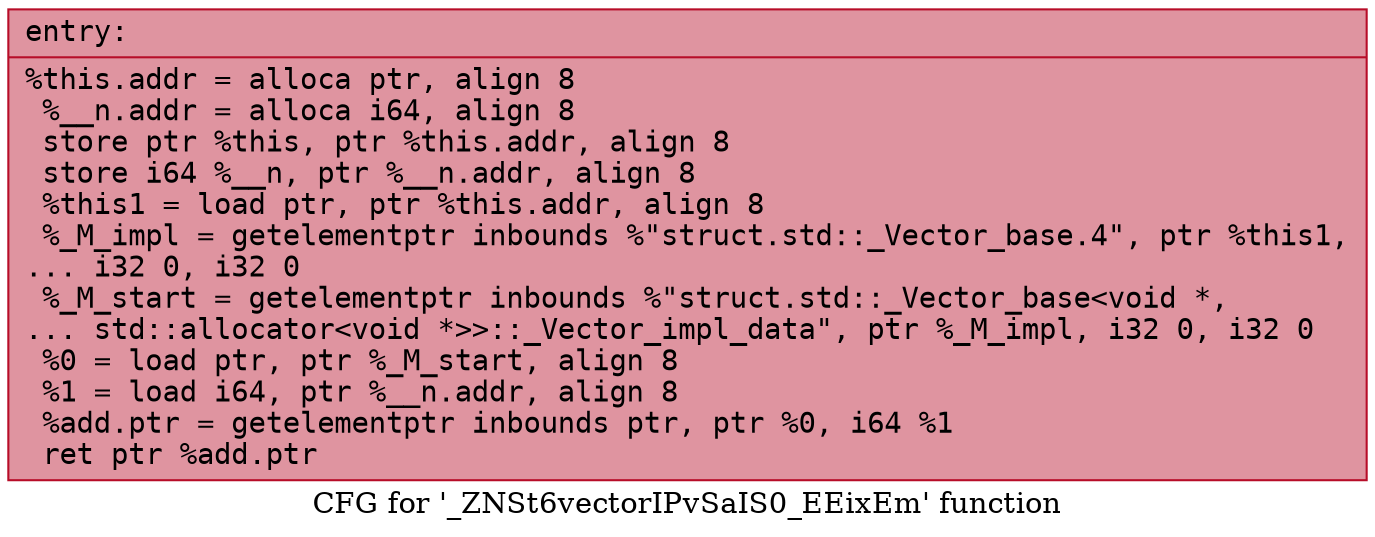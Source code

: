 digraph "CFG for '_ZNSt6vectorIPvSaIS0_EEixEm' function" {
	label="CFG for '_ZNSt6vectorIPvSaIS0_EEixEm' function";

	Node0x56285a871ab0 [shape=record,color="#b70d28ff", style=filled, fillcolor="#b70d2870" fontname="Courier",label="{entry:\l|  %this.addr = alloca ptr, align 8\l  %__n.addr = alloca i64, align 8\l  store ptr %this, ptr %this.addr, align 8\l  store i64 %__n, ptr %__n.addr, align 8\l  %this1 = load ptr, ptr %this.addr, align 8\l  %_M_impl = getelementptr inbounds %\"struct.std::_Vector_base.4\", ptr %this1,\l... i32 0, i32 0\l  %_M_start = getelementptr inbounds %\"struct.std::_Vector_base\<void *,\l... std::allocator\<void *\>\>::_Vector_impl_data\", ptr %_M_impl, i32 0, i32 0\l  %0 = load ptr, ptr %_M_start, align 8\l  %1 = load i64, ptr %__n.addr, align 8\l  %add.ptr = getelementptr inbounds ptr, ptr %0, i64 %1\l  ret ptr %add.ptr\l}"];
}
